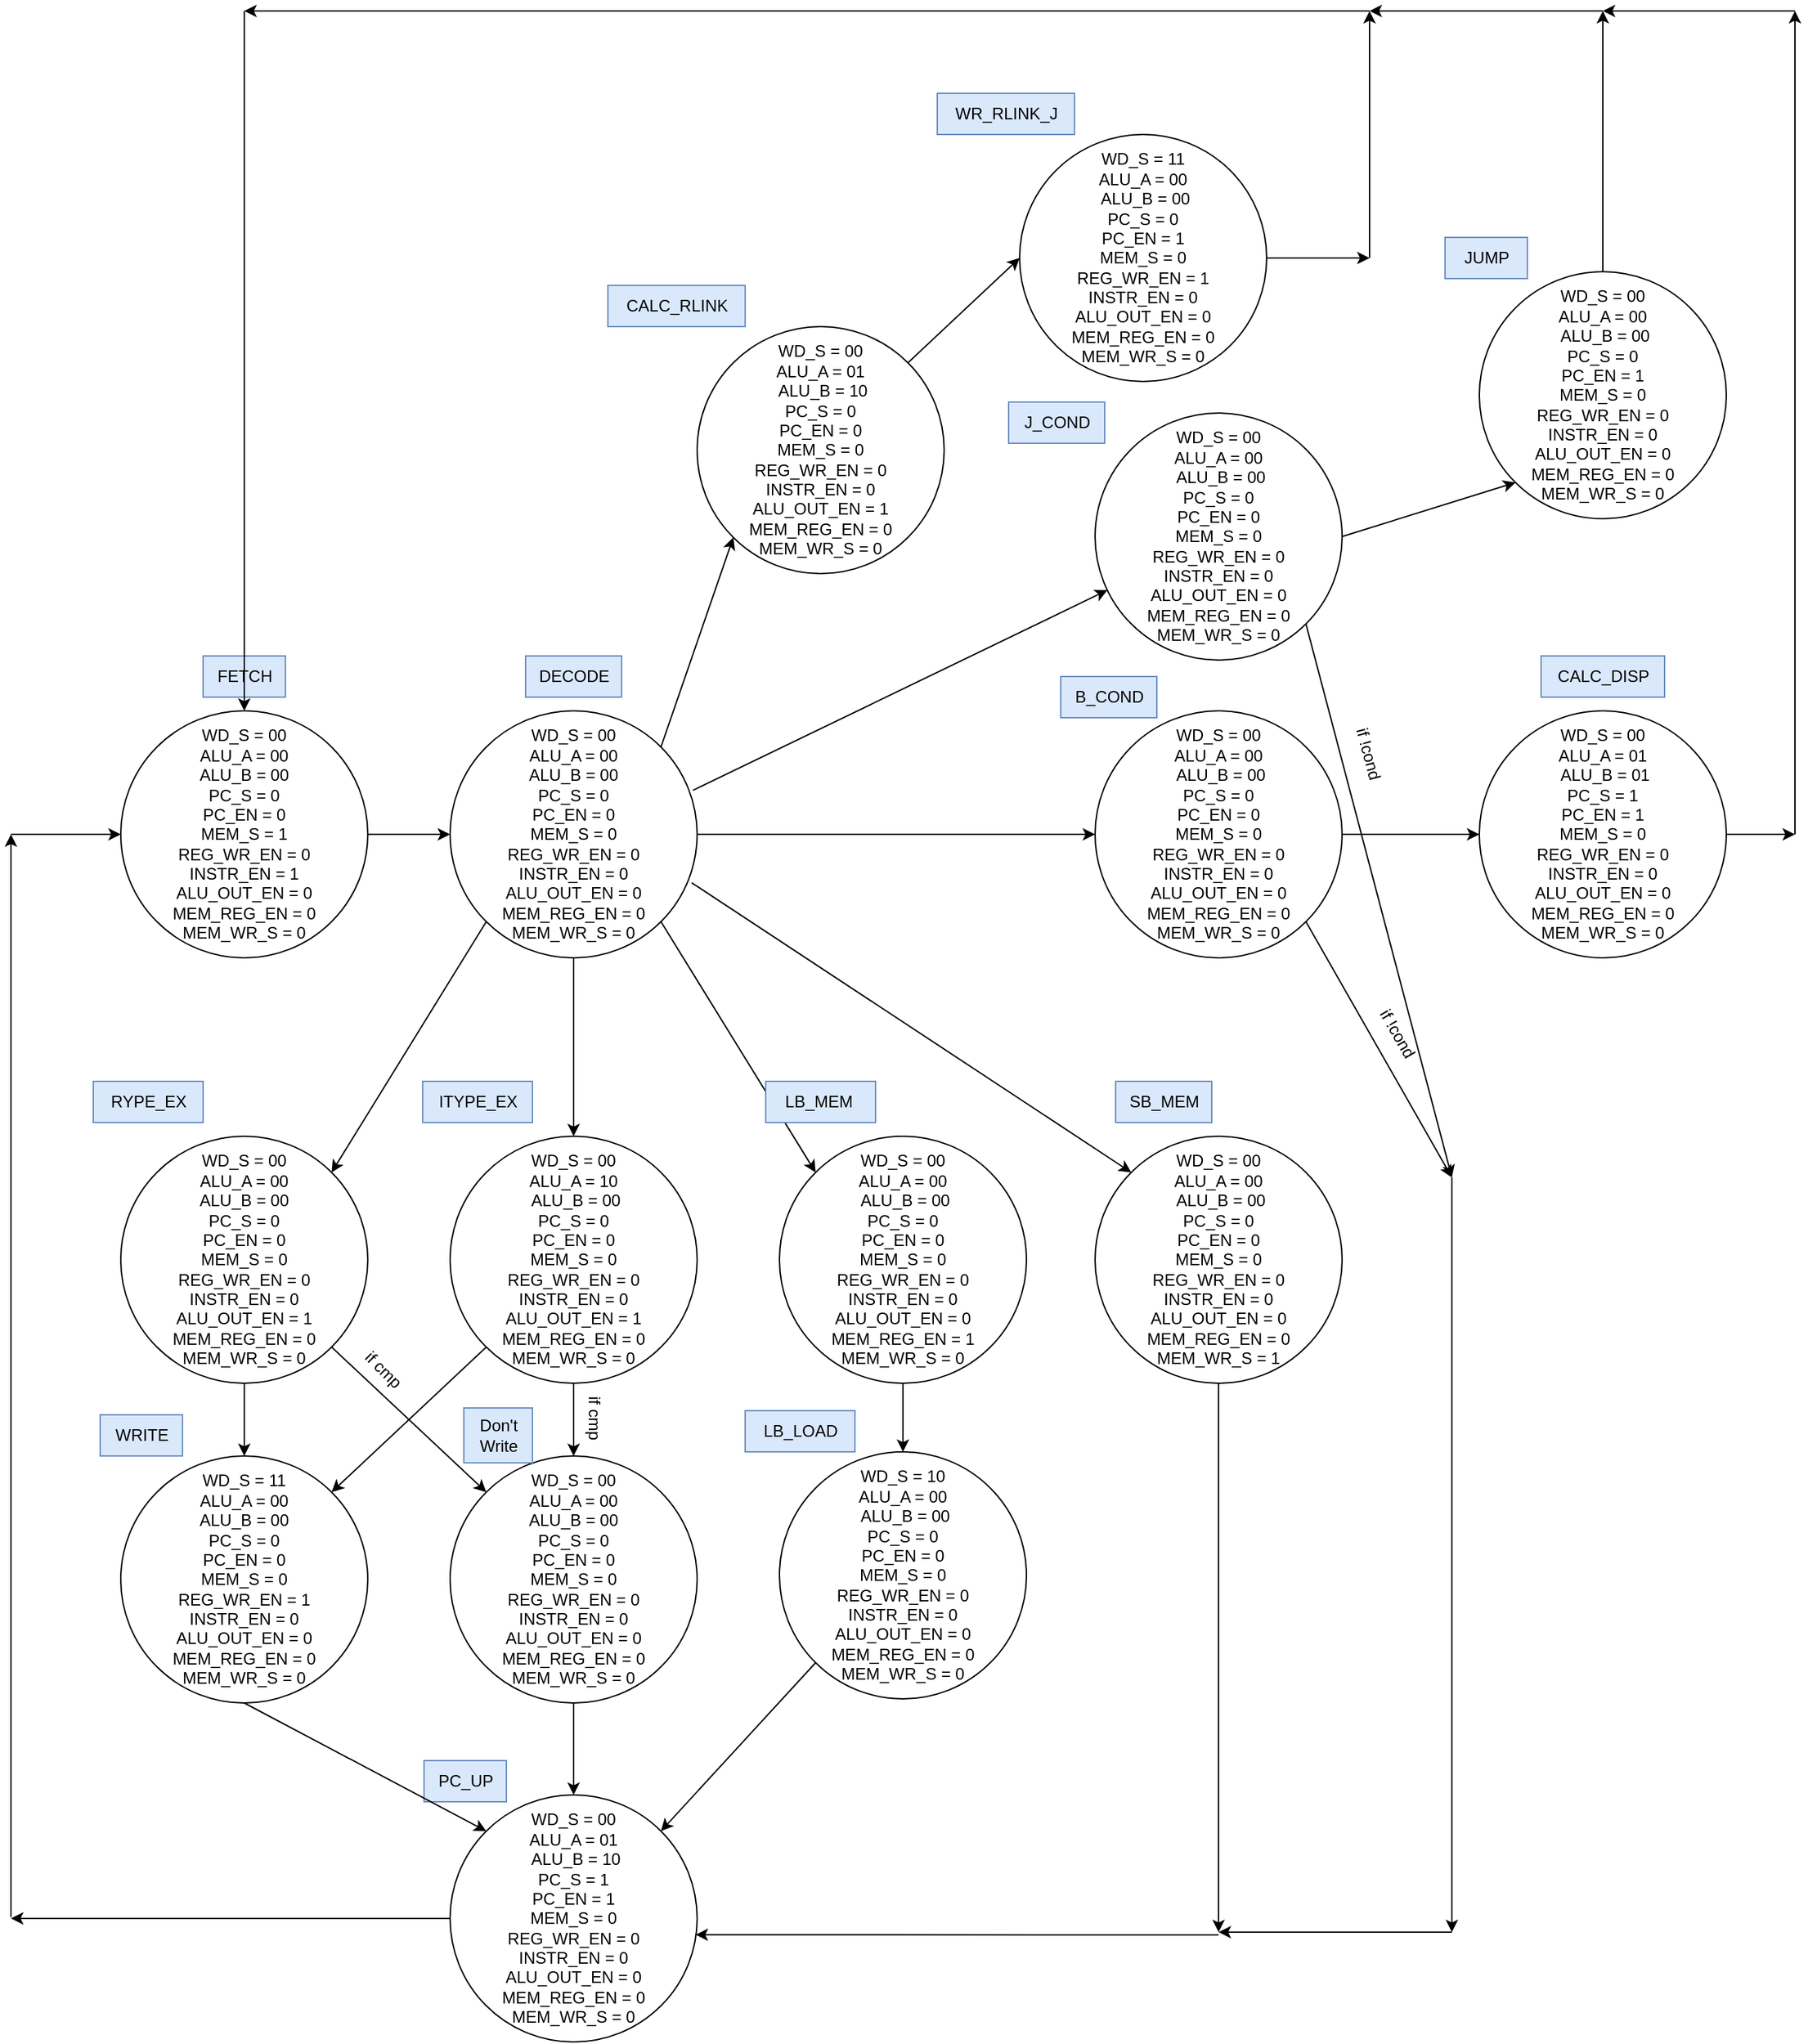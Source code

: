 <mxfile version="24.8.4">
  <diagram name="Page-1" id="N74kqfwAAFA2t6-CvJYL">
    <mxGraphModel dx="1358" dy="1754" grid="1" gridSize="10" guides="1" tooltips="1" connect="1" arrows="1" fold="1" page="1" pageScale="1" pageWidth="850" pageHeight="1100" math="0" shadow="0">
      <root>
        <mxCell id="0" />
        <mxCell id="1" parent="0" />
        <mxCell id="tbVzbEOtK2ctBwKia0T_-1" value="&lt;div&gt;&lt;div&gt;WD_S = 00&lt;/div&gt;&lt;div&gt;ALU_A = 00&lt;/div&gt;&lt;div&gt;ALU_B = 00&lt;/div&gt;&lt;div&gt;PC_S = 0&lt;/div&gt;&lt;div&gt;PC_EN = 0&lt;/div&gt;&lt;div&gt;MEM_S = 1&lt;/div&gt;&lt;div&gt;&lt;span style=&quot;background-color: initial;&quot;&gt;REG_WR_EN = 0&lt;/span&gt;&lt;/div&gt;&lt;/div&gt;&lt;div&gt;INSTR_EN = 1&lt;/div&gt;&lt;div&gt;&lt;span style=&quot;background-color: initial;&quot;&gt;ALU_OUT_EN = 0&lt;/span&gt;&lt;/div&gt;&lt;div&gt;&lt;span style=&quot;background-color: initial;&quot;&gt;MEM_REG_EN = 0&lt;/span&gt;&lt;/div&gt;&lt;div&gt;&lt;span style=&quot;background-color: initial;&quot;&gt;MEM_WR_S = 0&lt;/span&gt;&lt;/div&gt;" style="ellipse;whiteSpace=wrap;html=1;aspect=fixed;" parent="1" vertex="1">
          <mxGeometry x="310" y="90" width="180" height="180" as="geometry" />
        </mxCell>
        <mxCell id="tbVzbEOtK2ctBwKia0T_-2" value="FETCH" style="text;html=1;align=center;verticalAlign=middle;resizable=0;points=[];autosize=1;strokeColor=#6c8ebf;fillColor=#dae8fc;" parent="1" vertex="1">
          <mxGeometry x="370" y="50" width="60" height="30" as="geometry" />
        </mxCell>
        <mxCell id="yPUFR9ab5_41f311fUdS-5" value="&lt;div&gt;&lt;div&gt;WD_S = 00&lt;/div&gt;&lt;div&gt;ALU_A = 00&lt;/div&gt;&lt;div&gt;ALU_B = 00&lt;/div&gt;&lt;div&gt;PC_S = 0&lt;/div&gt;&lt;div&gt;PC_EN = 0&lt;/div&gt;&lt;div&gt;MEM_S = 0&lt;/div&gt;&lt;div&gt;&lt;span style=&quot;background-color: initial;&quot;&gt;REG_WR_EN = 0&lt;/span&gt;&lt;/div&gt;&lt;/div&gt;&lt;div&gt;INSTR_EN = 0&lt;/div&gt;&lt;div&gt;&lt;span style=&quot;background-color: initial;&quot;&gt;ALU_OUT_EN = 0&lt;br&gt;&lt;/span&gt;&lt;div&gt;&lt;span style=&quot;background-color: initial;&quot;&gt;MEM_REG_EN = 0&lt;/span&gt;&lt;/div&gt;&lt;div&gt;&lt;span style=&quot;background-color: initial;&quot;&gt;MEM_WR_S = 0&lt;/span&gt;&lt;/div&gt;&lt;/div&gt;" style="ellipse;whiteSpace=wrap;html=1;aspect=fixed;" vertex="1" parent="1">
          <mxGeometry x="550" y="90" width="180" height="180" as="geometry" />
        </mxCell>
        <mxCell id="yPUFR9ab5_41f311fUdS-6" value="DECODE" style="text;html=1;align=center;verticalAlign=middle;resizable=0;points=[];autosize=1;strokeColor=#6c8ebf;fillColor=#dae8fc;" vertex="1" parent="1">
          <mxGeometry x="605" y="50" width="70" height="30" as="geometry" />
        </mxCell>
        <mxCell id="yPUFR9ab5_41f311fUdS-7" value="RYPE_EX" style="text;html=1;align=center;verticalAlign=middle;resizable=0;points=[];autosize=1;strokeColor=#6c8ebf;fillColor=#dae8fc;" vertex="1" parent="1">
          <mxGeometry x="290" y="360" width="80" height="30" as="geometry" />
        </mxCell>
        <mxCell id="yPUFR9ab5_41f311fUdS-8" value="&lt;div&gt;&lt;div&gt;WD_S = 00&lt;/div&gt;&lt;div&gt;ALU_A = 00&lt;/div&gt;&lt;div&gt;ALU_B = 00&lt;/div&gt;&lt;div&gt;PC_S = 0&lt;/div&gt;&lt;div&gt;PC_EN = 0&lt;/div&gt;&lt;div&gt;MEM_S = 0&lt;/div&gt;&lt;div&gt;&lt;span style=&quot;background-color: initial;&quot;&gt;REG_WR_EN = 0&lt;/span&gt;&lt;/div&gt;&lt;/div&gt;&lt;div&gt;INSTR_EN = 0&lt;/div&gt;&lt;div&gt;ALU_OUT_EN = 1&lt;br&gt;&lt;div&gt;&lt;span style=&quot;background-color: initial;&quot;&gt;MEM_REG_EN = 0&lt;/span&gt;&lt;/div&gt;&lt;div&gt;&lt;span style=&quot;background-color: initial;&quot;&gt;MEM_WR_S = 0&lt;/span&gt;&lt;/div&gt;&lt;/div&gt;" style="ellipse;whiteSpace=wrap;html=1;aspect=fixed;" vertex="1" parent="1">
          <mxGeometry x="310" y="400" width="180" height="180" as="geometry" />
        </mxCell>
        <mxCell id="yPUFR9ab5_41f311fUdS-9" value="" style="endArrow=classic;html=1;rounded=0;exitX=0;exitY=1;exitDx=0;exitDy=0;entryX=1;entryY=0;entryDx=0;entryDy=0;" edge="1" parent="1" source="yPUFR9ab5_41f311fUdS-5" target="yPUFR9ab5_41f311fUdS-8">
          <mxGeometry width="50" height="50" relative="1" as="geometry">
            <mxPoint x="720" y="430" as="sourcePoint" />
            <mxPoint x="770" y="380" as="targetPoint" />
          </mxGeometry>
        </mxCell>
        <mxCell id="yPUFR9ab5_41f311fUdS-10" value="&lt;div&gt;&lt;div&gt;WD_S = 11&lt;/div&gt;&lt;div&gt;ALU_A = 00&lt;/div&gt;&lt;div&gt;ALU_B = 00&lt;/div&gt;&lt;div&gt;PC_S = 0&lt;/div&gt;&lt;div&gt;PC_EN = 0&lt;/div&gt;&lt;div&gt;MEM_S = 0&lt;/div&gt;&lt;div&gt;&lt;span style=&quot;background-color: initial;&quot;&gt;REG_WR_EN = 1&lt;/span&gt;&lt;/div&gt;&lt;/div&gt;&lt;div&gt;INSTR_EN = 0&lt;/div&gt;&lt;div&gt;&lt;/div&gt;ALU_OUT_EN = 0&lt;div&gt;&lt;div&gt;&lt;span style=&quot;background-color: initial;&quot;&gt;MEM_REG_EN = 0&lt;/span&gt;&lt;/div&gt;&lt;div&gt;&lt;span style=&quot;background-color: initial;&quot;&gt;MEM_WR_S = 0&lt;/span&gt;&lt;/div&gt;&lt;/div&gt;" style="ellipse;whiteSpace=wrap;html=1;aspect=fixed;" vertex="1" parent="1">
          <mxGeometry x="310" y="633" width="180" height="180" as="geometry" />
        </mxCell>
        <mxCell id="yPUFR9ab5_41f311fUdS-11" value="WRITE" style="text;html=1;align=center;verticalAlign=middle;resizable=0;points=[];autosize=1;strokeColor=#6c8ebf;fillColor=#dae8fc;" vertex="1" parent="1">
          <mxGeometry x="295" y="603" width="60" height="30" as="geometry" />
        </mxCell>
        <mxCell id="yPUFR9ab5_41f311fUdS-12" value="" style="endArrow=classic;html=1;rounded=0;exitX=1;exitY=0.5;exitDx=0;exitDy=0;entryX=0;entryY=0.5;entryDx=0;entryDy=0;" edge="1" parent="1" source="tbVzbEOtK2ctBwKia0T_-1" target="yPUFR9ab5_41f311fUdS-5">
          <mxGeometry width="50" height="50" relative="1" as="geometry">
            <mxPoint x="660" y="330" as="sourcePoint" />
            <mxPoint x="710" y="280" as="targetPoint" />
          </mxGeometry>
        </mxCell>
        <mxCell id="yPUFR9ab5_41f311fUdS-13" value="" style="endArrow=classic;html=1;rounded=0;exitX=0.5;exitY=1;exitDx=0;exitDy=0;entryX=0.5;entryY=0;entryDx=0;entryDy=0;" edge="1" parent="1" source="yPUFR9ab5_41f311fUdS-8" target="yPUFR9ab5_41f311fUdS-10">
          <mxGeometry width="50" height="50" relative="1" as="geometry">
            <mxPoint x="560" y="540" as="sourcePoint" />
            <mxPoint x="610" y="490" as="targetPoint" />
          </mxGeometry>
        </mxCell>
        <mxCell id="yPUFR9ab5_41f311fUdS-15" value="&lt;div&gt;&lt;div&gt;WD_S = 00&lt;/div&gt;&lt;div&gt;ALU_A = 10&lt;/div&gt;&lt;div&gt;&amp;nbsp;ALU_B = 00&lt;/div&gt;&lt;div&gt;PC_S = 0&lt;/div&gt;&lt;div&gt;PC_EN = 0&lt;/div&gt;&lt;div&gt;MEM_S = 0&lt;/div&gt;&lt;div&gt;REG_WR_EN = 0&lt;/div&gt;&lt;/div&gt;&lt;div&gt;INSTR_EN = 0&lt;/div&gt;&lt;div&gt;ALU_OUT_EN = 1&lt;br&gt;&lt;div&gt;&lt;span style=&quot;background-color: initial;&quot;&gt;MEM_REG_EN = 0&lt;/span&gt;&lt;/div&gt;&lt;div&gt;&lt;span style=&quot;background-color: initial;&quot;&gt;MEM_WR_S = 0&lt;/span&gt;&lt;/div&gt;&lt;/div&gt;" style="ellipse;whiteSpace=wrap;html=1;aspect=fixed;" vertex="1" parent="1">
          <mxGeometry x="550" y="400" width="180" height="180" as="geometry" />
        </mxCell>
        <mxCell id="yPUFR9ab5_41f311fUdS-16" value="ITYPE_EX" style="text;html=1;align=center;verticalAlign=middle;resizable=0;points=[];autosize=1;strokeColor=#6c8ebf;fillColor=#dae8fc;" vertex="1" parent="1">
          <mxGeometry x="530" y="360" width="80" height="30" as="geometry" />
        </mxCell>
        <mxCell id="yPUFR9ab5_41f311fUdS-18" value="" style="endArrow=classic;html=1;rounded=0;exitX=0.5;exitY=1;exitDx=0;exitDy=0;entryX=0.5;entryY=0;entryDx=0;entryDy=0;" edge="1" parent="1" source="yPUFR9ab5_41f311fUdS-5" target="yPUFR9ab5_41f311fUdS-15">
          <mxGeometry width="50" height="50" relative="1" as="geometry">
            <mxPoint x="740" y="410" as="sourcePoint" />
            <mxPoint x="790" y="360" as="targetPoint" />
          </mxGeometry>
        </mxCell>
        <mxCell id="yPUFR9ab5_41f311fUdS-21" value="" style="endArrow=classic;html=1;rounded=0;exitX=0;exitY=1;exitDx=0;exitDy=0;entryX=1;entryY=0;entryDx=0;entryDy=0;" edge="1" parent="1" source="yPUFR9ab5_41f311fUdS-15" target="yPUFR9ab5_41f311fUdS-10">
          <mxGeometry width="50" height="50" relative="1" as="geometry">
            <mxPoint x="750" y="610" as="sourcePoint" />
            <mxPoint x="800" y="560" as="targetPoint" />
          </mxGeometry>
        </mxCell>
        <mxCell id="yPUFR9ab5_41f311fUdS-22" value="&lt;div&gt;&lt;div&gt;WD_S = 00&lt;/div&gt;&lt;div&gt;ALU_A = 00&lt;/div&gt;&lt;div&gt;ALU_B = 00&lt;/div&gt;&lt;div&gt;PC_S = 0&lt;/div&gt;&lt;div&gt;PC_EN = 0&lt;/div&gt;&lt;div&gt;MEM_S = 0&lt;/div&gt;&lt;div&gt;&lt;span style=&quot;background-color: initial;&quot;&gt;REG_WR_EN = 0&lt;/span&gt;&lt;/div&gt;&lt;/div&gt;&lt;div&gt;INSTR_EN = 0&lt;/div&gt;&lt;div&gt;&lt;/div&gt;ALU_OUT_EN = 0&lt;div&gt;&lt;div&gt;&lt;span style=&quot;background-color: initial;&quot;&gt;MEM_REG_EN = 0&lt;/span&gt;&lt;/div&gt;&lt;div&gt;&lt;span style=&quot;background-color: initial;&quot;&gt;MEM_WR_S = 0&lt;/span&gt;&lt;/div&gt;&lt;/div&gt;" style="ellipse;whiteSpace=wrap;html=1;aspect=fixed;" vertex="1" parent="1">
          <mxGeometry x="550" y="633" width="180" height="180" as="geometry" />
        </mxCell>
        <mxCell id="yPUFR9ab5_41f311fUdS-23" value="" style="endArrow=classic;html=1;rounded=0;exitX=1;exitY=1;exitDx=0;exitDy=0;entryX=0;entryY=0;entryDx=0;entryDy=0;" edge="1" parent="1" source="yPUFR9ab5_41f311fUdS-8" target="yPUFR9ab5_41f311fUdS-22">
          <mxGeometry width="50" height="50" relative="1" as="geometry">
            <mxPoint x="760" y="660" as="sourcePoint" />
            <mxPoint x="810" y="610" as="targetPoint" />
          </mxGeometry>
        </mxCell>
        <mxCell id="yPUFR9ab5_41f311fUdS-24" value="" style="endArrow=classic;html=1;rounded=0;exitX=0.5;exitY=1;exitDx=0;exitDy=0;entryX=0.5;entryY=0;entryDx=0;entryDy=0;" edge="1" parent="1" source="yPUFR9ab5_41f311fUdS-15" target="yPUFR9ab5_41f311fUdS-22">
          <mxGeometry width="50" height="50" relative="1" as="geometry">
            <mxPoint x="760" y="660" as="sourcePoint" />
            <mxPoint x="810" y="610" as="targetPoint" />
          </mxGeometry>
        </mxCell>
        <mxCell id="yPUFR9ab5_41f311fUdS-25" value="Don&#39;t&lt;br&gt;&lt;div&gt;Write&lt;/div&gt;" style="text;html=1;align=center;verticalAlign=middle;resizable=0;points=[];autosize=1;strokeColor=#6c8ebf;fillColor=#dae8fc;" vertex="1" parent="1">
          <mxGeometry x="560" y="598" width="50" height="40" as="geometry" />
        </mxCell>
        <mxCell id="yPUFR9ab5_41f311fUdS-26" value="if cmp" style="text;html=1;align=center;verticalAlign=middle;resizable=0;points=[];autosize=1;strokeColor=none;fillColor=none;rotation=90;" vertex="1" parent="1">
          <mxGeometry x="625" y="590" width="60" height="30" as="geometry" />
        </mxCell>
        <mxCell id="yPUFR9ab5_41f311fUdS-27" value="if cmp" style="text;html=1;align=center;verticalAlign=middle;resizable=0;points=[];autosize=1;strokeColor=none;fillColor=none;rotation=45;" vertex="1" parent="1">
          <mxGeometry x="471" y="555" width="60" height="30" as="geometry" />
        </mxCell>
        <mxCell id="yPUFR9ab5_41f311fUdS-28" value="&lt;div&gt;&lt;div&gt;WD_S = 00&lt;/div&gt;&lt;div&gt;ALU_A = 01&lt;/div&gt;&lt;div&gt;&amp;nbsp;ALU_B = 10&lt;/div&gt;&lt;div&gt;PC_S = 1&lt;/div&gt;&lt;div&gt;PC_EN = 1&lt;/div&gt;&lt;div&gt;MEM_S = 0&lt;/div&gt;&lt;div&gt;&lt;span style=&quot;background-color: initial;&quot;&gt;REG_WR_EN = 0&lt;/span&gt;&lt;/div&gt;&lt;/div&gt;&lt;div&gt;INSTR_EN = 0&lt;/div&gt;&lt;div&gt;ALU_OUT_EN = 0&lt;/div&gt;&lt;div&gt;&lt;div&gt;&lt;span style=&quot;background-color: initial;&quot;&gt;MEM_REG_EN = 0&lt;/span&gt;&lt;/div&gt;&lt;div&gt;&lt;span style=&quot;background-color: initial;&quot;&gt;MEM_WR_S = 0&lt;/span&gt;&lt;/div&gt;&lt;/div&gt;" style="ellipse;whiteSpace=wrap;html=1;aspect=fixed;" vertex="1" parent="1">
          <mxGeometry x="550" y="880" width="180" height="180" as="geometry" />
        </mxCell>
        <mxCell id="yPUFR9ab5_41f311fUdS-30" value="PC_UP" style="text;html=1;align=center;verticalAlign=middle;resizable=0;points=[];autosize=1;strokeColor=#6c8ebf;fillColor=#dae8fc;" vertex="1" parent="1">
          <mxGeometry x="531" y="855" width="60" height="30" as="geometry" />
        </mxCell>
        <mxCell id="yPUFR9ab5_41f311fUdS-31" value="" style="endArrow=classic;html=1;rounded=0;exitX=0.5;exitY=1;exitDx=0;exitDy=0;entryX=0.5;entryY=0;entryDx=0;entryDy=0;" edge="1" parent="1" source="yPUFR9ab5_41f311fUdS-22" target="yPUFR9ab5_41f311fUdS-28">
          <mxGeometry width="50" height="50" relative="1" as="geometry">
            <mxPoint x="730" y="850" as="sourcePoint" />
            <mxPoint x="780" y="800" as="targetPoint" />
          </mxGeometry>
        </mxCell>
        <mxCell id="yPUFR9ab5_41f311fUdS-32" value="" style="endArrow=classic;html=1;rounded=0;exitX=0;exitY=0.5;exitDx=0;exitDy=0;" edge="1" parent="1" source="yPUFR9ab5_41f311fUdS-28">
          <mxGeometry width="50" height="50" relative="1" as="geometry">
            <mxPoint x="590" y="820" as="sourcePoint" />
            <mxPoint x="230" y="970" as="targetPoint" />
          </mxGeometry>
        </mxCell>
        <mxCell id="yPUFR9ab5_41f311fUdS-33" value="" style="endArrow=classic;html=1;rounded=0;" edge="1" parent="1">
          <mxGeometry width="50" height="50" relative="1" as="geometry">
            <mxPoint x="230" y="969" as="sourcePoint" />
            <mxPoint x="230" y="180" as="targetPoint" />
          </mxGeometry>
        </mxCell>
        <mxCell id="yPUFR9ab5_41f311fUdS-34" value="" style="endArrow=classic;html=1;rounded=0;entryX=0;entryY=0.5;entryDx=0;entryDy=0;" edge="1" parent="1" target="tbVzbEOtK2ctBwKia0T_-1">
          <mxGeometry width="50" height="50" relative="1" as="geometry">
            <mxPoint x="230" y="180" as="sourcePoint" />
            <mxPoint x="450" y="320" as="targetPoint" />
          </mxGeometry>
        </mxCell>
        <mxCell id="yPUFR9ab5_41f311fUdS-35" value="" style="endArrow=classic;html=1;rounded=0;exitX=1;exitY=1;exitDx=0;exitDy=0;entryX=0;entryY=0;entryDx=0;entryDy=0;" edge="1" parent="1" source="yPUFR9ab5_41f311fUdS-5" target="yPUFR9ab5_41f311fUdS-36">
          <mxGeometry width="50" height="50" relative="1" as="geometry">
            <mxPoint x="990" y="560" as="sourcePoint" />
            <mxPoint x="840" y="380" as="targetPoint" />
          </mxGeometry>
        </mxCell>
        <mxCell id="yPUFR9ab5_41f311fUdS-36" value="&lt;div&gt;&lt;div&gt;WD_S = 00&lt;/div&gt;&lt;div&gt;ALU_A = 00&lt;/div&gt;&lt;div&gt;&amp;nbsp;ALU_B = 00&lt;/div&gt;&lt;div&gt;PC_S = 0&lt;/div&gt;&lt;div&gt;PC_EN = 0&lt;/div&gt;&lt;div&gt;MEM_S = 0&lt;/div&gt;&lt;div&gt;&lt;span style=&quot;background-color: initial;&quot;&gt;REG_WR_EN = 0&lt;/span&gt;&lt;/div&gt;&lt;/div&gt;&lt;div&gt;INSTR_EN = 0&lt;/div&gt;&lt;div&gt;ALU_OUT_EN = 0&lt;/div&gt;&lt;div&gt;&lt;div&gt;&lt;span style=&quot;background-color: initial;&quot;&gt;MEM_REG_EN = 1&lt;/span&gt;&lt;/div&gt;&lt;div&gt;&lt;span style=&quot;background-color: initial;&quot;&gt;MEM_WR_S = 0&lt;/span&gt;&lt;/div&gt;&lt;/div&gt;" style="ellipse;whiteSpace=wrap;html=1;aspect=fixed;" vertex="1" parent="1">
          <mxGeometry x="790" y="400" width="180" height="180" as="geometry" />
        </mxCell>
        <mxCell id="yPUFR9ab5_41f311fUdS-37" value="LB_MEM&amp;nbsp;" style="text;html=1;align=center;verticalAlign=middle;resizable=0;points=[];autosize=1;strokeColor=#6c8ebf;fillColor=#dae8fc;" vertex="1" parent="1">
          <mxGeometry x="780" y="360" width="80" height="30" as="geometry" />
        </mxCell>
        <mxCell id="yPUFR9ab5_41f311fUdS-40" value="" style="endArrow=classic;html=1;rounded=0;exitX=0.978;exitY=0.696;exitDx=0;exitDy=0;entryX=0;entryY=0;entryDx=0;entryDy=0;exitPerimeter=0;" edge="1" parent="1" source="yPUFR9ab5_41f311fUdS-5" target="yPUFR9ab5_41f311fUdS-41">
          <mxGeometry width="50" height="50" relative="1" as="geometry">
            <mxPoint x="840" y="410" as="sourcePoint" />
            <mxPoint x="1400" y="180" as="targetPoint" />
          </mxGeometry>
        </mxCell>
        <mxCell id="yPUFR9ab5_41f311fUdS-41" value="&lt;div&gt;&lt;div&gt;WD_S = 00&lt;/div&gt;&lt;div&gt;ALU_A = 00&lt;/div&gt;&lt;div&gt;&amp;nbsp;ALU_B = 00&lt;/div&gt;&lt;div&gt;PC_S = 0&lt;/div&gt;&lt;div&gt;PC_EN = 0&lt;/div&gt;&lt;div&gt;MEM_S = 0&lt;/div&gt;&lt;div&gt;&lt;span style=&quot;background-color: initial;&quot;&gt;REG_WR_EN = 0&lt;/span&gt;&lt;/div&gt;&lt;/div&gt;&lt;div&gt;INSTR_EN = 0&lt;/div&gt;&lt;div&gt;ALU_OUT_EN = 0&lt;br&gt;&lt;div&gt;&lt;span style=&quot;background-color: initial;&quot;&gt;MEM_REG_EN = 0&lt;/span&gt;&lt;/div&gt;&lt;div&gt;&lt;span style=&quot;background-color: initial;&quot;&gt;MEM_WR_S = 1&lt;/span&gt;&lt;/div&gt;&lt;/div&gt;" style="ellipse;whiteSpace=wrap;html=1;aspect=fixed;" vertex="1" parent="1">
          <mxGeometry x="1020" y="400" width="180" height="180" as="geometry" />
        </mxCell>
        <mxCell id="yPUFR9ab5_41f311fUdS-42" value="SB_MEM" style="text;html=1;align=center;verticalAlign=middle;resizable=0;points=[];autosize=1;strokeColor=#6c8ebf;fillColor=#dae8fc;" vertex="1" parent="1">
          <mxGeometry x="1035" y="360" width="70" height="30" as="geometry" />
        </mxCell>
        <mxCell id="yPUFR9ab5_41f311fUdS-43" value="LB_LOAD" style="text;html=1;align=center;verticalAlign=middle;resizable=0;points=[];autosize=1;strokeColor=#6c8ebf;fillColor=#dae8fc;" vertex="1" parent="1">
          <mxGeometry x="765" y="600" width="80" height="30" as="geometry" />
        </mxCell>
        <mxCell id="yPUFR9ab5_41f311fUdS-44" value="&lt;div&gt;&lt;div&gt;WD_S = 10&lt;/div&gt;&lt;div&gt;ALU_A = 00&lt;/div&gt;&lt;div&gt;&amp;nbsp;ALU_B = 00&lt;/div&gt;&lt;div&gt;PC_S = 0&lt;/div&gt;&lt;div&gt;PC_EN = 0&lt;/div&gt;&lt;div&gt;MEM_S = 0&lt;/div&gt;&lt;div&gt;&lt;span style=&quot;background-color: initial;&quot;&gt;REG_WR_EN = 0&lt;/span&gt;&lt;/div&gt;&lt;/div&gt;&lt;div&gt;INSTR_EN = 0&lt;/div&gt;&lt;div&gt;ALU_OUT_EN = 0&lt;br&gt;&lt;div&gt;&lt;span style=&quot;background-color: initial;&quot;&gt;MEM_REG_EN = 0&lt;/span&gt;&lt;/div&gt;&lt;div&gt;&lt;span style=&quot;background-color: initial;&quot;&gt;MEM_WR_S = 0&lt;/span&gt;&lt;/div&gt;&lt;/div&gt;" style="ellipse;whiteSpace=wrap;html=1;aspect=fixed;" vertex="1" parent="1">
          <mxGeometry x="790" y="630" width="180" height="180" as="geometry" />
        </mxCell>
        <mxCell id="yPUFR9ab5_41f311fUdS-45" value="" style="endArrow=classic;html=1;rounded=0;exitX=0.5;exitY=1;exitDx=0;exitDy=0;entryX=0.5;entryY=0;entryDx=0;entryDy=0;" edge="1" parent="1" source="yPUFR9ab5_41f311fUdS-36" target="yPUFR9ab5_41f311fUdS-44">
          <mxGeometry width="50" height="50" relative="1" as="geometry">
            <mxPoint x="870" y="580" as="sourcePoint" />
            <mxPoint x="920" y="530" as="targetPoint" />
          </mxGeometry>
        </mxCell>
        <mxCell id="yPUFR9ab5_41f311fUdS-46" value="" style="endArrow=classic;html=1;rounded=0;entryX=1;entryY=0;entryDx=0;entryDy=0;exitX=0;exitY=1;exitDx=0;exitDy=0;" edge="1" parent="1" source="yPUFR9ab5_41f311fUdS-44" target="yPUFR9ab5_41f311fUdS-28">
          <mxGeometry width="50" height="50" relative="1" as="geometry">
            <mxPoint x="740" y="810" as="sourcePoint" />
            <mxPoint x="790" y="760" as="targetPoint" />
          </mxGeometry>
        </mxCell>
        <mxCell id="yPUFR9ab5_41f311fUdS-47" value="" style="endArrow=classic;html=1;rounded=0;exitX=0.5;exitY=1;exitDx=0;exitDy=0;" edge="1" parent="1" source="yPUFR9ab5_41f311fUdS-41">
          <mxGeometry width="50" height="50" relative="1" as="geometry">
            <mxPoint x="850" y="500" as="sourcePoint" />
            <mxPoint x="1110" y="980" as="targetPoint" />
          </mxGeometry>
        </mxCell>
        <mxCell id="yPUFR9ab5_41f311fUdS-48" value="" style="endArrow=classic;html=1;rounded=0;entryX=0.994;entryY=0.566;entryDx=0;entryDy=0;entryPerimeter=0;" edge="1" parent="1" target="yPUFR9ab5_41f311fUdS-28">
          <mxGeometry width="50" height="50" relative="1" as="geometry">
            <mxPoint x="1110" y="982" as="sourcePoint" />
            <mxPoint x="1070" y="570" as="targetPoint" />
          </mxGeometry>
        </mxCell>
        <mxCell id="yPUFR9ab5_41f311fUdS-49" value="&lt;div&gt;&lt;div&gt;WD_S = 00&lt;/div&gt;&lt;div&gt;ALU_A = 00&lt;/div&gt;&lt;div&gt;&amp;nbsp;ALU_B = 00&lt;/div&gt;&lt;div&gt;PC_S = 0&lt;/div&gt;&lt;div&gt;PC_EN = 0&lt;/div&gt;&lt;div&gt;MEM_S = 0&lt;/div&gt;&lt;div&gt;&lt;span style=&quot;background-color: initial;&quot;&gt;REG_WR_EN = 0&lt;/span&gt;&lt;/div&gt;&lt;/div&gt;&lt;div&gt;INSTR_EN = 0&lt;/div&gt;&lt;div&gt;ALU_OUT_EN = 0&lt;br&gt;&lt;div&gt;&lt;span style=&quot;background-color: initial;&quot;&gt;MEM_REG_EN = 0&lt;/span&gt;&lt;/div&gt;&lt;div&gt;&lt;span style=&quot;background-color: initial;&quot;&gt;MEM_WR_S = 0&lt;/span&gt;&lt;/div&gt;&lt;/div&gt;" style="ellipse;whiteSpace=wrap;html=1;aspect=fixed;" vertex="1" parent="1">
          <mxGeometry x="1020" y="90" width="180" height="180" as="geometry" />
        </mxCell>
        <mxCell id="yPUFR9ab5_41f311fUdS-50" value="" style="endArrow=classic;html=1;rounded=0;exitX=1;exitY=0.5;exitDx=0;exitDy=0;entryX=0;entryY=0.5;entryDx=0;entryDy=0;" edge="1" parent="1" source="yPUFR9ab5_41f311fUdS-5" target="yPUFR9ab5_41f311fUdS-49">
          <mxGeometry width="50" height="50" relative="1" as="geometry">
            <mxPoint x="860" y="330" as="sourcePoint" />
            <mxPoint x="910" y="280" as="targetPoint" />
          </mxGeometry>
        </mxCell>
        <mxCell id="yPUFR9ab5_41f311fUdS-51" value="B_COND" style="text;html=1;align=center;verticalAlign=middle;resizable=0;points=[];autosize=1;strokeColor=#6c8ebf;fillColor=#dae8fc;" vertex="1" parent="1">
          <mxGeometry x="995" y="65" width="70" height="30" as="geometry" />
        </mxCell>
        <mxCell id="yPUFR9ab5_41f311fUdS-52" value="" style="endArrow=classic;html=1;rounded=0;exitX=1;exitY=1;exitDx=0;exitDy=0;" edge="1" parent="1" source="yPUFR9ab5_41f311fUdS-49">
          <mxGeometry width="50" height="50" relative="1" as="geometry">
            <mxPoint x="1420" y="420" as="sourcePoint" />
            <mxPoint x="1280" y="430" as="targetPoint" />
          </mxGeometry>
        </mxCell>
        <mxCell id="yPUFR9ab5_41f311fUdS-53" value="" style="endArrow=classic;html=1;rounded=0;" edge="1" parent="1">
          <mxGeometry width="50" height="50" relative="1" as="geometry">
            <mxPoint x="1280" y="430" as="sourcePoint" />
            <mxPoint x="1280" y="980" as="targetPoint" />
          </mxGeometry>
        </mxCell>
        <mxCell id="yPUFR9ab5_41f311fUdS-54" value="" style="endArrow=classic;html=1;rounded=0;" edge="1" parent="1">
          <mxGeometry width="50" height="50" relative="1" as="geometry">
            <mxPoint x="1280" y="980" as="sourcePoint" />
            <mxPoint x="1110" y="980" as="targetPoint" />
          </mxGeometry>
        </mxCell>
        <mxCell id="yPUFR9ab5_41f311fUdS-55" value="if !cond" style="text;html=1;align=center;verticalAlign=middle;resizable=0;points=[];autosize=1;strokeColor=none;fillColor=none;rotation=60;" vertex="1" parent="1">
          <mxGeometry x="1210" y="310" width="60" height="30" as="geometry" />
        </mxCell>
        <mxCell id="yPUFR9ab5_41f311fUdS-57" value="CALC_DISP" style="text;html=1;align=center;verticalAlign=middle;resizable=0;points=[];autosize=1;strokeColor=#6c8ebf;fillColor=#dae8fc;" vertex="1" parent="1">
          <mxGeometry x="1345" y="50" width="90" height="30" as="geometry" />
        </mxCell>
        <mxCell id="yPUFR9ab5_41f311fUdS-58" value="" style="endArrow=classic;html=1;rounded=0;exitX=1;exitY=0.5;exitDx=0;exitDy=0;entryX=0;entryY=1;entryDx=0;entryDy=0;" edge="1" parent="1" source="yPUFR9ab5_41f311fUdS-91" target="yPUFR9ab5_41f311fUdS-83">
          <mxGeometry width="50" height="50" relative="1" as="geometry">
            <mxPoint x="1310" y="310" as="sourcePoint" />
            <mxPoint x="1290.0" y="-40" as="targetPoint" />
          </mxGeometry>
        </mxCell>
        <mxCell id="yPUFR9ab5_41f311fUdS-61" value="" style="endArrow=classic;html=1;rounded=0;exitX=1;exitY=0.5;exitDx=0;exitDy=0;entryX=0;entryY=0.5;entryDx=0;entryDy=0;" edge="1" parent="1" source="yPUFR9ab5_41f311fUdS-49" target="yPUFR9ab5_41f311fUdS-84">
          <mxGeometry width="50" height="50" relative="1" as="geometry">
            <mxPoint x="1220" y="280" as="sourcePoint" />
            <mxPoint x="1290.0" y="180" as="targetPoint" />
          </mxGeometry>
        </mxCell>
        <mxCell id="yPUFR9ab5_41f311fUdS-70" value="JUMP" style="text;html=1;align=center;verticalAlign=middle;resizable=0;points=[];autosize=1;strokeColor=#6c8ebf;fillColor=#dae8fc;" vertex="1" parent="1">
          <mxGeometry x="1275" y="-255" width="60" height="30" as="geometry" />
        </mxCell>
        <mxCell id="yPUFR9ab5_41f311fUdS-71" value="&lt;div&gt;&lt;div&gt;WD_S = 00&lt;/div&gt;&lt;div&gt;ALU_A = 01&lt;/div&gt;&lt;div&gt;&amp;nbsp;ALU_B = 10&lt;/div&gt;&lt;div&gt;PC_S = 0&lt;/div&gt;&lt;div&gt;PC_EN = 0&lt;/div&gt;&lt;div&gt;MEM_S = 0&lt;/div&gt;&lt;div&gt;&lt;span style=&quot;background-color: initial;&quot;&gt;REG_WR_EN = 0&lt;/span&gt;&lt;/div&gt;&lt;/div&gt;&lt;div&gt;INSTR_EN = 0&lt;/div&gt;&lt;div&gt;ALU_OUT_EN = 1&lt;/div&gt;&lt;div&gt;&lt;div&gt;&lt;span style=&quot;background-color: initial;&quot;&gt;MEM_REG_EN = 0&lt;/span&gt;&lt;/div&gt;&lt;div&gt;&lt;span style=&quot;background-color: initial;&quot;&gt;MEM_WR_S = 0&lt;/span&gt;&lt;/div&gt;&lt;/div&gt;" style="ellipse;whiteSpace=wrap;html=1;aspect=fixed;" vertex="1" parent="1">
          <mxGeometry x="730" y="-190" width="180" height="180" as="geometry" />
        </mxCell>
        <mxCell id="yPUFR9ab5_41f311fUdS-73" value="CALC_RLINK" style="text;html=1;align=center;verticalAlign=middle;resizable=0;points=[];autosize=1;strokeColor=#6c8ebf;fillColor=#dae8fc;" vertex="1" parent="1">
          <mxGeometry x="665" y="-220" width="100" height="30" as="geometry" />
        </mxCell>
        <mxCell id="yPUFR9ab5_41f311fUdS-74" value="WR_RLINK_J" style="text;html=1;align=center;verticalAlign=middle;resizable=0;points=[];autosize=1;strokeColor=#6c8ebf;fillColor=#dae8fc;" vertex="1" parent="1">
          <mxGeometry x="905" y="-360" width="100" height="30" as="geometry" />
        </mxCell>
        <mxCell id="yPUFR9ab5_41f311fUdS-76" value="&lt;div&gt;&lt;div&gt;WD_S = 11&lt;/div&gt;&lt;div&gt;ALU_A = 00&lt;/div&gt;&lt;div&gt;&amp;nbsp;ALU_B = 00&lt;/div&gt;&lt;div&gt;PC_S = 0&lt;/div&gt;&lt;div&gt;PC_EN = 1&lt;/div&gt;&lt;div&gt;MEM_S = 0&lt;/div&gt;&lt;div&gt;&lt;span style=&quot;background-color: initial;&quot;&gt;REG_WR_EN = 1&lt;/span&gt;&lt;/div&gt;&lt;/div&gt;&lt;div&gt;INSTR_EN = 0&lt;/div&gt;&lt;div&gt;ALU_OUT_EN = 0&lt;br&gt;&lt;div&gt;&lt;span style=&quot;background-color: initial;&quot;&gt;MEM_REG_EN = 0&lt;/span&gt;&lt;/div&gt;&lt;div&gt;&lt;span style=&quot;background-color: initial;&quot;&gt;MEM_WR_S = 0&lt;/span&gt;&lt;/div&gt;&lt;/div&gt;" style="ellipse;whiteSpace=wrap;html=1;aspect=fixed;" vertex="1" parent="1">
          <mxGeometry x="965" y="-330" width="180" height="180" as="geometry" />
        </mxCell>
        <mxCell id="yPUFR9ab5_41f311fUdS-77" value="" style="endArrow=classic;html=1;rounded=0;exitX=1;exitY=0;exitDx=0;exitDy=0;entryX=0;entryY=1;entryDx=0;entryDy=0;" edge="1" parent="1" source="yPUFR9ab5_41f311fUdS-5" target="yPUFR9ab5_41f311fUdS-71">
          <mxGeometry width="50" height="50" relative="1" as="geometry">
            <mxPoint x="1190" y="-10" as="sourcePoint" />
            <mxPoint x="1240" y="-60" as="targetPoint" />
          </mxGeometry>
        </mxCell>
        <mxCell id="yPUFR9ab5_41f311fUdS-78" value="" style="endArrow=classic;html=1;rounded=0;exitX=1;exitY=0;exitDx=0;exitDy=0;entryX=0;entryY=0.5;entryDx=0;entryDy=0;" edge="1" parent="1" source="yPUFR9ab5_41f311fUdS-71" target="yPUFR9ab5_41f311fUdS-76">
          <mxGeometry width="50" height="50" relative="1" as="geometry">
            <mxPoint x="1190" y="-10" as="sourcePoint" />
            <mxPoint x="1240" y="-60" as="targetPoint" />
          </mxGeometry>
        </mxCell>
        <mxCell id="yPUFR9ab5_41f311fUdS-79" value="" style="endArrow=classic;html=1;rounded=0;exitX=1;exitY=0.5;exitDx=0;exitDy=0;" edge="1" parent="1" source="yPUFR9ab5_41f311fUdS-76">
          <mxGeometry width="50" height="50" relative="1" as="geometry">
            <mxPoint x="1190" y="-10" as="sourcePoint" />
            <mxPoint x="1220" y="-240" as="targetPoint" />
          </mxGeometry>
        </mxCell>
        <mxCell id="yPUFR9ab5_41f311fUdS-80" value="" style="endArrow=classic;html=1;rounded=0;entryX=0.5;entryY=0;entryDx=0;entryDy=0;" edge="1" parent="1" target="tbVzbEOtK2ctBwKia0T_-1">
          <mxGeometry width="50" height="50" relative="1" as="geometry">
            <mxPoint x="400" y="-420" as="sourcePoint" />
            <mxPoint x="680" as="targetPoint" />
          </mxGeometry>
        </mxCell>
        <mxCell id="yPUFR9ab5_41f311fUdS-81" value="" style="endArrow=classic;html=1;rounded=0;" edge="1" parent="1">
          <mxGeometry width="50" height="50" relative="1" as="geometry">
            <mxPoint x="1220" y="-420" as="sourcePoint" />
            <mxPoint x="400" y="-420" as="targetPoint" />
          </mxGeometry>
        </mxCell>
        <mxCell id="yPUFR9ab5_41f311fUdS-82" value="" style="endArrow=classic;html=1;rounded=0;" edge="1" parent="1">
          <mxGeometry width="50" height="50" relative="1" as="geometry">
            <mxPoint x="1220" y="-240" as="sourcePoint" />
            <mxPoint x="1220" y="-420" as="targetPoint" />
          </mxGeometry>
        </mxCell>
        <mxCell id="yPUFR9ab5_41f311fUdS-83" value="&lt;div&gt;&lt;div&gt;WD_S = 00&lt;/div&gt;&lt;div&gt;ALU_A = 00&lt;/div&gt;&lt;div&gt;&amp;nbsp;ALU_B = 00&lt;/div&gt;&lt;div&gt;PC_S = 0&lt;/div&gt;&lt;div&gt;PC_EN = 1&lt;/div&gt;&lt;div&gt;MEM_S = 0&lt;/div&gt;&lt;div&gt;&lt;span style=&quot;background-color: initial;&quot;&gt;REG_WR_EN = 0&lt;/span&gt;&lt;/div&gt;&lt;/div&gt;&lt;div&gt;INSTR_EN = 0&lt;/div&gt;&lt;div&gt;ALU_OUT_EN = 0&lt;br&gt;&lt;div&gt;&lt;span style=&quot;background-color: initial;&quot;&gt;MEM_REG_EN = 0&lt;/span&gt;&lt;/div&gt;&lt;div&gt;&lt;span style=&quot;background-color: initial;&quot;&gt;MEM_WR_S = 0&lt;/span&gt;&lt;/div&gt;&lt;/div&gt;" style="ellipse;whiteSpace=wrap;html=1;aspect=fixed;" vertex="1" parent="1">
          <mxGeometry x="1300" y="-230" width="180" height="180" as="geometry" />
        </mxCell>
        <mxCell id="yPUFR9ab5_41f311fUdS-84" value="&lt;div&gt;&lt;div&gt;WD_S = 00&lt;/div&gt;&lt;div&gt;ALU_A = 01&lt;/div&gt;&lt;div&gt;&amp;nbsp;ALU_B = 01&lt;/div&gt;&lt;div&gt;PC_S = 1&lt;/div&gt;&lt;div&gt;PC_EN = 1&lt;/div&gt;&lt;div&gt;MEM_S = 0&lt;/div&gt;&lt;div&gt;&lt;span style=&quot;background-color: initial;&quot;&gt;REG_WR_EN = 0&lt;/span&gt;&lt;/div&gt;&lt;/div&gt;&lt;div&gt;INSTR_EN = 0&lt;/div&gt;&lt;div&gt;ALU_OUT_EN = 0&lt;br&gt;&lt;div&gt;&lt;span style=&quot;background-color: initial;&quot;&gt;MEM_REG_EN = 0&lt;/span&gt;&lt;/div&gt;&lt;div&gt;&lt;span style=&quot;background-color: initial;&quot;&gt;MEM_WR_S = 0&lt;/span&gt;&lt;/div&gt;&lt;/div&gt;" style="ellipse;whiteSpace=wrap;html=1;aspect=fixed;" vertex="1" parent="1">
          <mxGeometry x="1300" y="90" width="180" height="180" as="geometry" />
        </mxCell>
        <mxCell id="yPUFR9ab5_41f311fUdS-86" value="" style="endArrow=classic;html=1;rounded=0;exitX=1;exitY=0.5;exitDx=0;exitDy=0;" edge="1" parent="1" source="yPUFR9ab5_41f311fUdS-84">
          <mxGeometry width="50" height="50" relative="1" as="geometry">
            <mxPoint x="1240" y="200" as="sourcePoint" />
            <mxPoint x="1530" y="180" as="targetPoint" />
          </mxGeometry>
        </mxCell>
        <mxCell id="yPUFR9ab5_41f311fUdS-87" value="" style="endArrow=classic;html=1;rounded=0;" edge="1" parent="1">
          <mxGeometry width="50" height="50" relative="1" as="geometry">
            <mxPoint x="1390" y="-420" as="sourcePoint" />
            <mxPoint x="1220" y="-420" as="targetPoint" />
          </mxGeometry>
        </mxCell>
        <mxCell id="yPUFR9ab5_41f311fUdS-88" value="" style="endArrow=classic;html=1;rounded=0;exitX=0.5;exitY=0;exitDx=0;exitDy=0;" edge="1" parent="1" source="yPUFR9ab5_41f311fUdS-83">
          <mxGeometry width="50" height="50" relative="1" as="geometry">
            <mxPoint x="1190" y="-190" as="sourcePoint" />
            <mxPoint x="1390" y="-420" as="targetPoint" />
          </mxGeometry>
        </mxCell>
        <mxCell id="yPUFR9ab5_41f311fUdS-91" value="&lt;div&gt;&lt;div&gt;WD_S = 00&lt;/div&gt;&lt;div&gt;ALU_A = 00&lt;/div&gt;&lt;div&gt;&amp;nbsp;ALU_B = 00&lt;/div&gt;&lt;div&gt;PC_S = 0&lt;/div&gt;&lt;div&gt;PC_EN = 0&lt;/div&gt;&lt;div&gt;MEM_S = 0&lt;/div&gt;&lt;div&gt;&lt;span style=&quot;background-color: initial;&quot;&gt;REG_WR_EN = 0&lt;/span&gt;&lt;/div&gt;&lt;/div&gt;&lt;div&gt;INSTR_EN = 0&lt;/div&gt;&lt;div&gt;ALU_OUT_EN = 0&lt;br&gt;&lt;div&gt;&lt;span style=&quot;background-color: initial;&quot;&gt;MEM_REG_EN = 0&lt;/span&gt;&lt;/div&gt;&lt;div&gt;&lt;span style=&quot;background-color: initial;&quot;&gt;MEM_WR_S = 0&lt;/span&gt;&lt;/div&gt;&lt;/div&gt;" style="ellipse;whiteSpace=wrap;html=1;aspect=fixed;" vertex="1" parent="1">
          <mxGeometry x="1020" y="-127" width="180" height="180" as="geometry" />
        </mxCell>
        <mxCell id="yPUFR9ab5_41f311fUdS-92" value="" style="endArrow=classic;html=1;rounded=0;exitX=0.983;exitY=0.322;exitDx=0;exitDy=0;exitPerimeter=0;" edge="1" parent="1" source="yPUFR9ab5_41f311fUdS-5" target="yPUFR9ab5_41f311fUdS-91">
          <mxGeometry width="50" height="50" relative="1" as="geometry">
            <mxPoint x="1390" y="230" as="sourcePoint" />
            <mxPoint x="1440" y="180" as="targetPoint" />
          </mxGeometry>
        </mxCell>
        <mxCell id="yPUFR9ab5_41f311fUdS-94" value="J_COND" style="text;html=1;align=center;verticalAlign=middle;resizable=0;points=[];autosize=1;strokeColor=#6c8ebf;fillColor=#dae8fc;" vertex="1" parent="1">
          <mxGeometry x="957" y="-135" width="70" height="30" as="geometry" />
        </mxCell>
        <mxCell id="yPUFR9ab5_41f311fUdS-95" value="" style="endArrow=classic;html=1;rounded=0;exitX=1;exitY=1;exitDx=0;exitDy=0;" edge="1" parent="1" source="yPUFR9ab5_41f311fUdS-91">
          <mxGeometry width="50" height="50" relative="1" as="geometry">
            <mxPoint x="1280" y="-60" as="sourcePoint" />
            <mxPoint x="1280" y="430" as="targetPoint" />
          </mxGeometry>
        </mxCell>
        <mxCell id="yPUFR9ab5_41f311fUdS-96" value="if !cond" style="text;html=1;align=center;verticalAlign=middle;resizable=0;points=[];autosize=1;strokeColor=none;fillColor=none;rotation=75;" vertex="1" parent="1">
          <mxGeometry x="1189" y="106" width="60" height="30" as="geometry" />
        </mxCell>
        <mxCell id="yPUFR9ab5_41f311fUdS-97" value="" style="endArrow=classic;html=1;rounded=0;" edge="1" parent="1">
          <mxGeometry width="50" height="50" relative="1" as="geometry">
            <mxPoint x="1530" y="180" as="sourcePoint" />
            <mxPoint x="1530" y="-420" as="targetPoint" />
          </mxGeometry>
        </mxCell>
        <mxCell id="yPUFR9ab5_41f311fUdS-98" value="" style="endArrow=classic;html=1;rounded=0;" edge="1" parent="1">
          <mxGeometry width="50" height="50" relative="1" as="geometry">
            <mxPoint x="1530" y="-420" as="sourcePoint" />
            <mxPoint x="1390" y="-420" as="targetPoint" />
          </mxGeometry>
        </mxCell>
        <mxCell id="yPUFR9ab5_41f311fUdS-99" value="" style="endArrow=classic;html=1;rounded=0;exitX=0.5;exitY=1;exitDx=0;exitDy=0;entryX=0;entryY=0;entryDx=0;entryDy=0;" edge="1" parent="1" source="yPUFR9ab5_41f311fUdS-10" target="yPUFR9ab5_41f311fUdS-28">
          <mxGeometry width="50" height="50" relative="1" as="geometry">
            <mxPoint x="1010" y="660" as="sourcePoint" />
            <mxPoint x="1060" y="610" as="targetPoint" />
          </mxGeometry>
        </mxCell>
      </root>
    </mxGraphModel>
  </diagram>
</mxfile>
